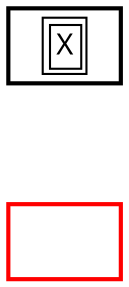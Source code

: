     digraph G {
        node[shape=rect,fontname=iosevka,penwidth=2];
        edge[fontname=iosevka,penwidth=2];
        graph[fontname=iosevka];
        nodesep=0.8;
        rankdir=LR;
        splines=polyline;
    Mind_map_nodes_are_made_from_subtrees[label="", color=red];
SSS[label=<<table><tr><td>X</td></tr></table>>];
    }

